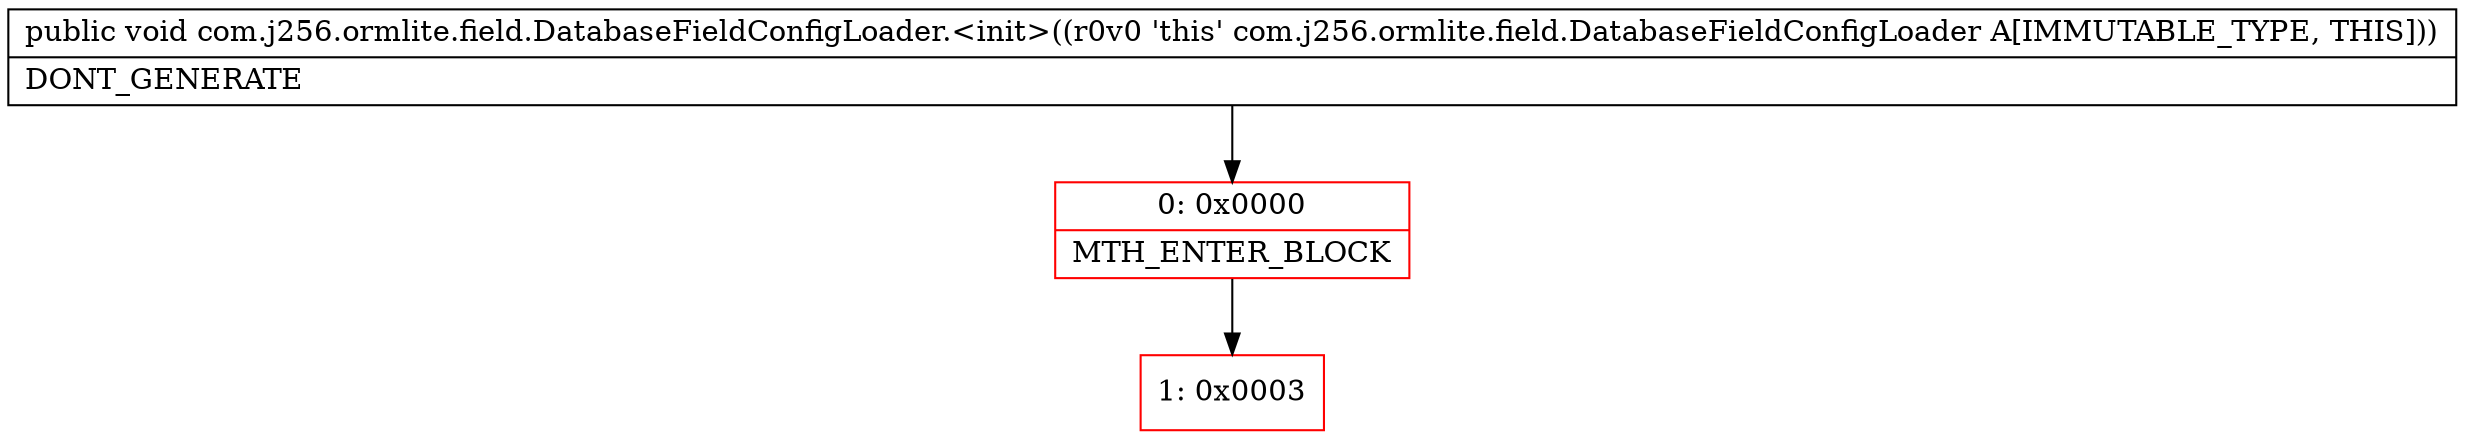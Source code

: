 digraph "CFG forcom.j256.ormlite.field.DatabaseFieldConfigLoader.\<init\>()V" {
subgraph cluster_Region_1984745766 {
label = "R(0)";
node [shape=record,color=blue];
}
Node_0 [shape=record,color=red,label="{0\:\ 0x0000|MTH_ENTER_BLOCK\l}"];
Node_1 [shape=record,color=red,label="{1\:\ 0x0003}"];
MethodNode[shape=record,label="{public void com.j256.ormlite.field.DatabaseFieldConfigLoader.\<init\>((r0v0 'this' com.j256.ormlite.field.DatabaseFieldConfigLoader A[IMMUTABLE_TYPE, THIS]))  | DONT_GENERATE\l}"];
MethodNode -> Node_0;
Node_0 -> Node_1;
}

